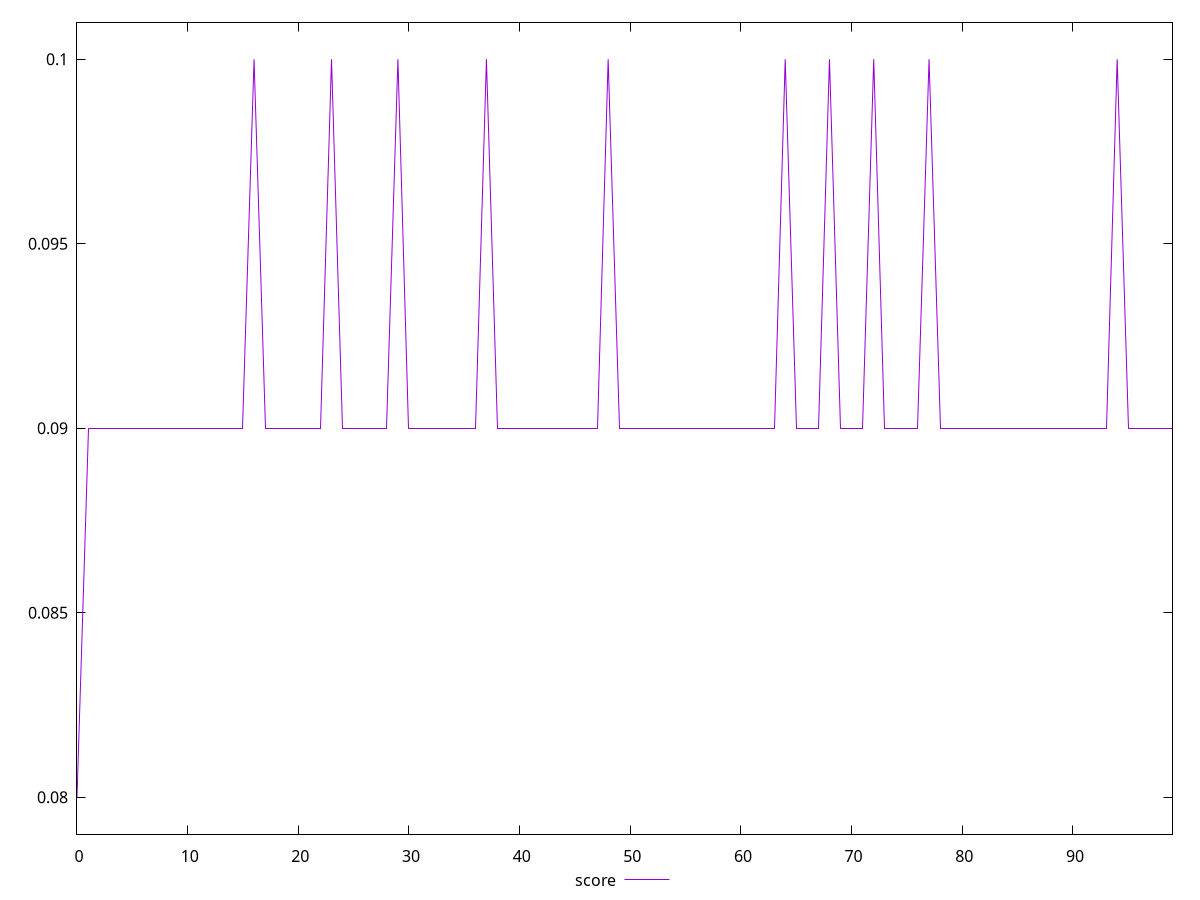 reset

$score <<EOF
0 0.08
1 0.09
2 0.09
3 0.09
4 0.09
5 0.09
6 0.09
7 0.09
8 0.09
9 0.09
10 0.09
11 0.09
12 0.09
13 0.09
14 0.09
15 0.09
16 0.1
17 0.09
18 0.09
19 0.09
20 0.09
21 0.09
22 0.09
23 0.1
24 0.09
25 0.09
26 0.09
27 0.09
28 0.09
29 0.1
30 0.09
31 0.09
32 0.09
33 0.09
34 0.09
35 0.09
36 0.09
37 0.1
38 0.09
39 0.09
40 0.09
41 0.09
42 0.09
43 0.09
44 0.09
45 0.09
46 0.09
47 0.09
48 0.1
49 0.09
50 0.09
51 0.09
52 0.09
53 0.09
54 0.09
55 0.09
56 0.09
57 0.09
58 0.09
59 0.09
60 0.09
61 0.09
62 0.09
63 0.09
64 0.1
65 0.09
66 0.09
67 0.09
68 0.1
69 0.09
70 0.09
71 0.09
72 0.1
73 0.09
74 0.09
75 0.09
76 0.09
77 0.1
78 0.09
79 0.09
80 0.09
81 0.09
82 0.09
83 0.09
84 0.09
85 0.09
86 0.09
87 0.09
88 0.09
89 0.09
90 0.09
91 0.09
92 0.09
93 0.09
94 0.1
95 0.09
96 0.09
97 0.09
98 0.09
99 0.09
EOF

set key outside below
set xrange [0:99]
set yrange [0.079:0.101]
set trange [0.079:0.101]
set terminal svg size 640, 500 enhanced background rgb 'white'
set output "reports/report_00033_2021-03-01T14-23-16.841Z/interactive/samples/astro-cached/score/values.svg"

plot $score title "score" with line

reset
